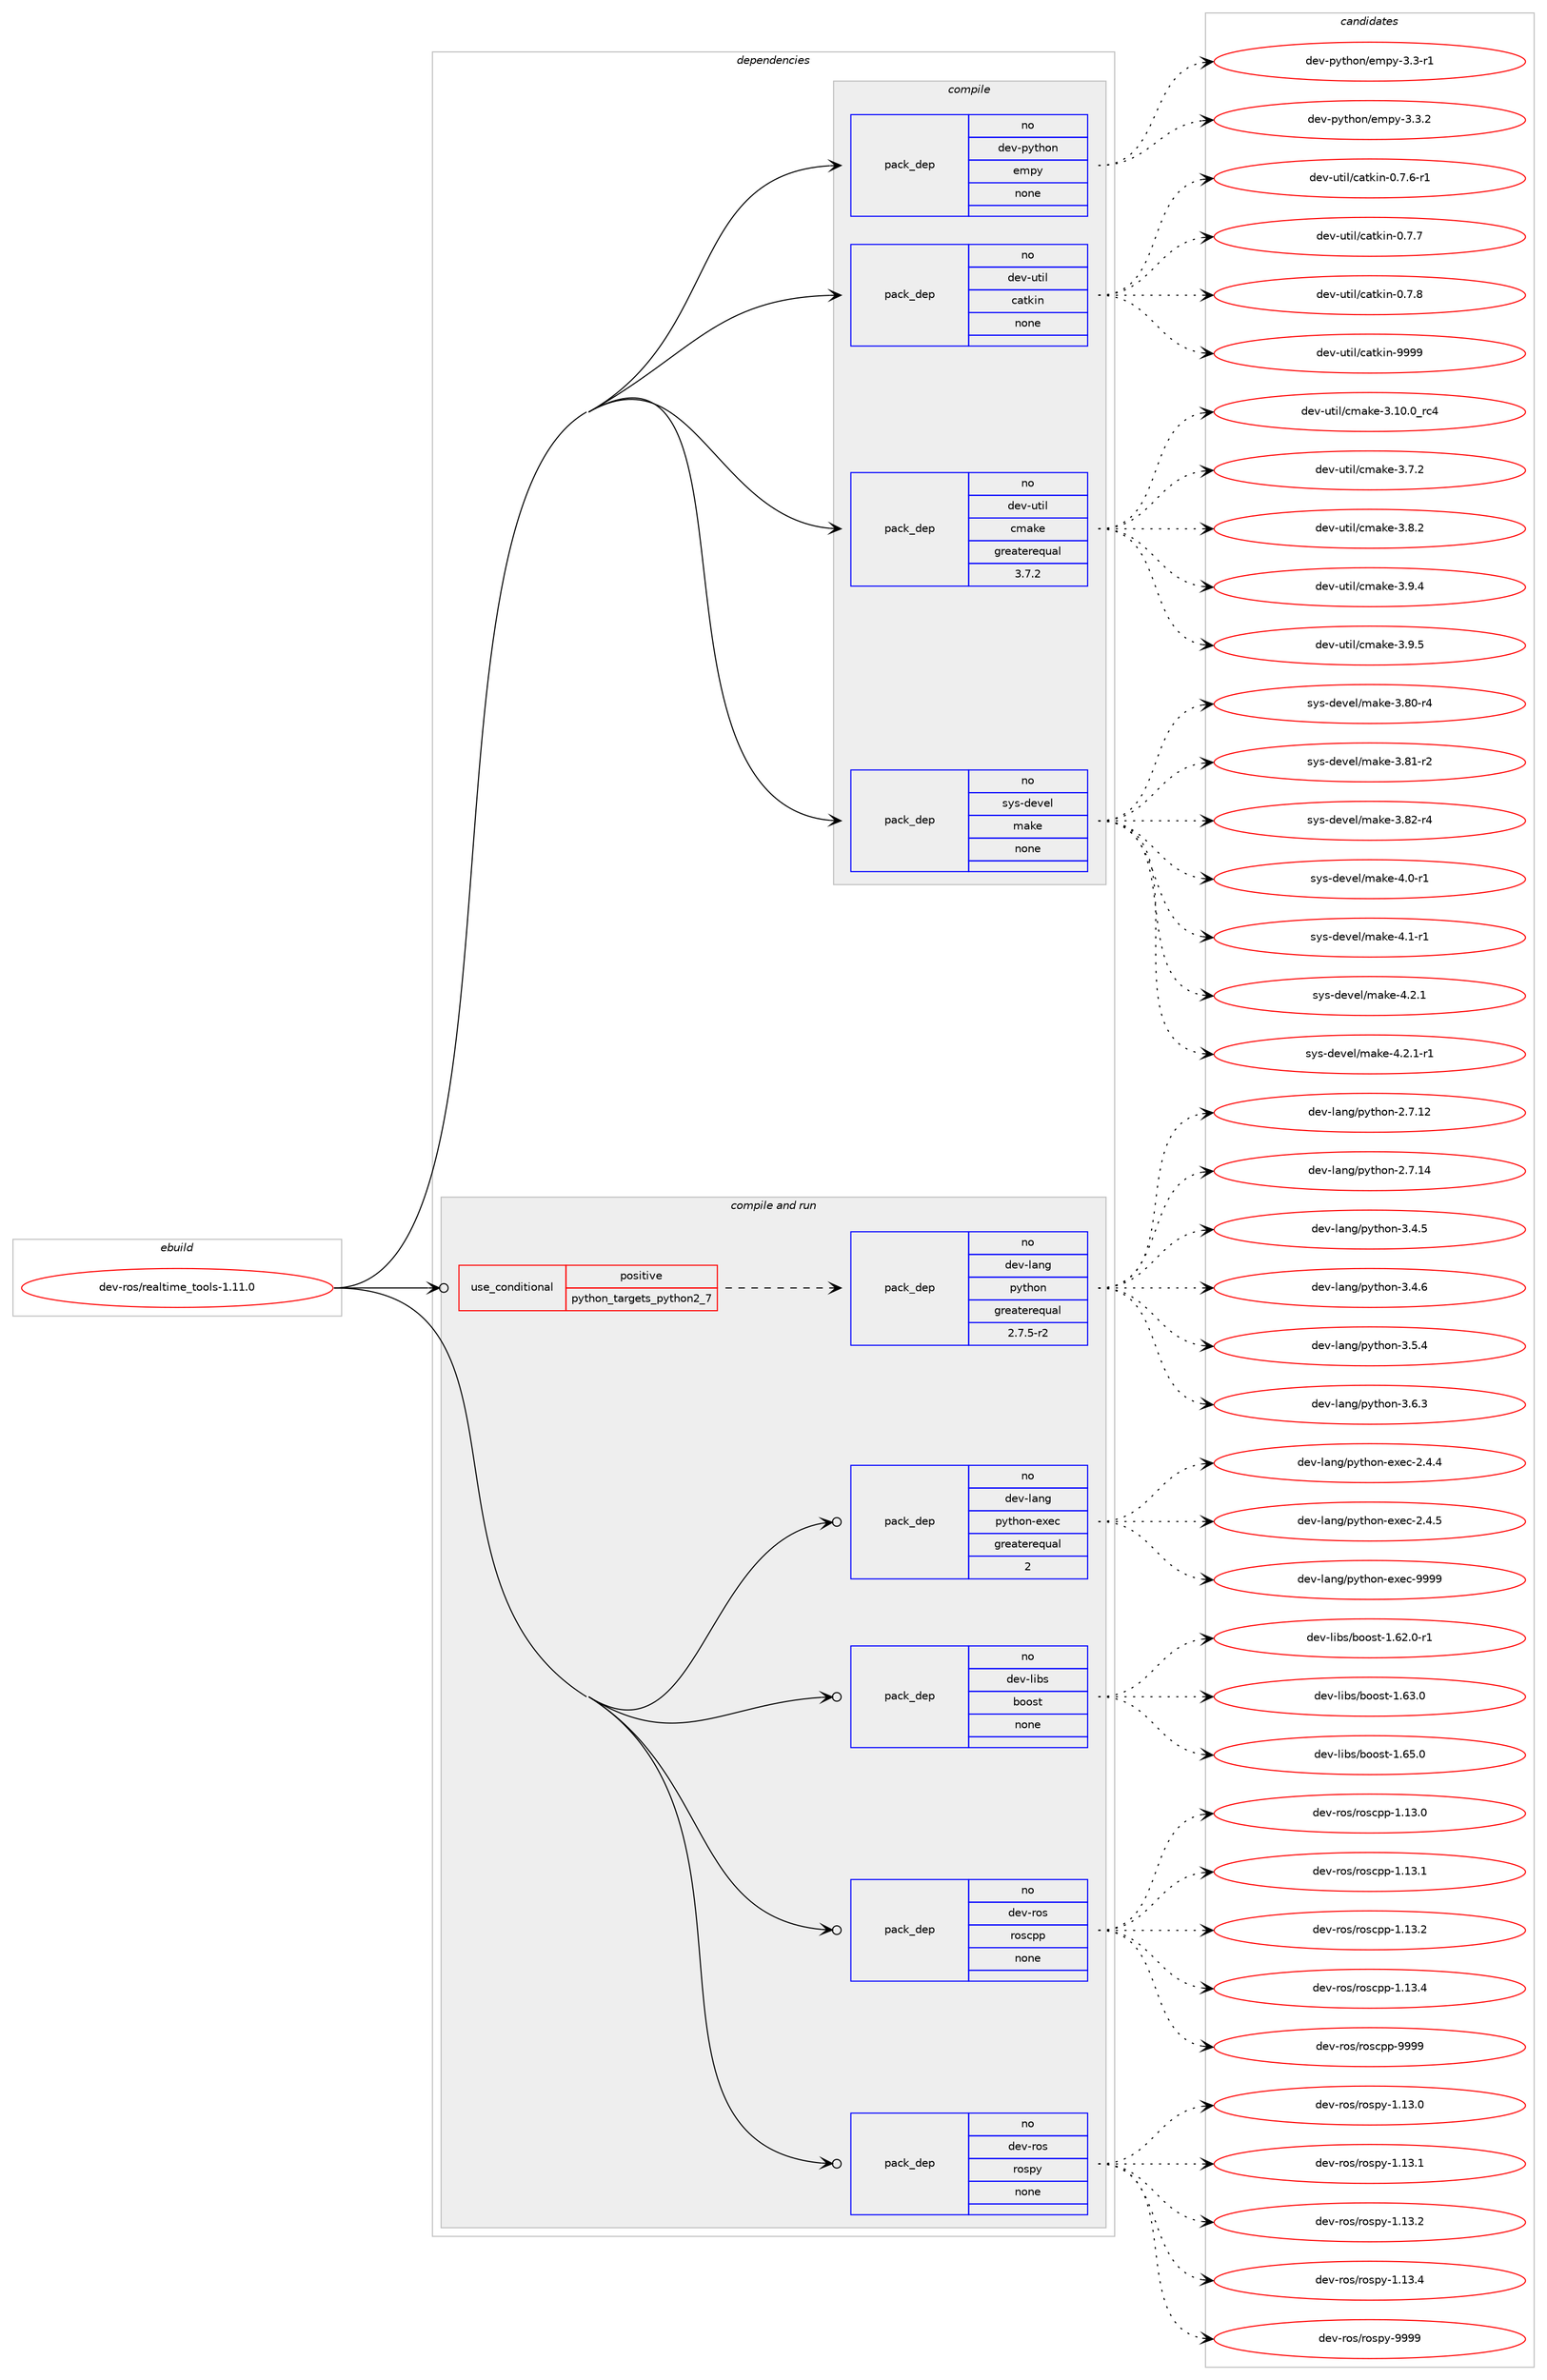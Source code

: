 digraph prolog {

# *************
# Graph options
# *************

newrank=true;
concentrate=true;
compound=true;
graph [rankdir=LR,fontname=Helvetica,fontsize=10,ranksep=1.5];#, ranksep=2.5, nodesep=0.2];
edge  [arrowhead=vee];
node  [fontname=Helvetica,fontsize=10];

# **********
# The ebuild
# **********

subgraph cluster_leftcol {
color=gray;
rank=same;
label=<<i>ebuild</i>>;
id [label="dev-ros/realtime_tools-1.11.0", color=red, width=4, href="../dev-ros/realtime_tools-1.11.0.svg"];
}

# ****************
# The dependencies
# ****************

subgraph cluster_midcol {
color=gray;
label=<<i>dependencies</i>>;
subgraph cluster_compile {
fillcolor="#eeeeee";
style=filled;
label=<<i>compile</i>>;
subgraph pack157168 {
dependency207383 [label=<<TABLE BORDER="0" CELLBORDER="1" CELLSPACING="0" CELLPADDING="4" WIDTH="220"><TR><TD ROWSPAN="6" CELLPADDING="30">pack_dep</TD></TR><TR><TD WIDTH="110">no</TD></TR><TR><TD>dev-python</TD></TR><TR><TD>empy</TD></TR><TR><TD>none</TD></TR><TR><TD></TD></TR></TABLE>>, shape=none, color=blue];
}
id:e -> dependency207383:w [weight=20,style="solid",arrowhead="vee"];
subgraph pack157169 {
dependency207384 [label=<<TABLE BORDER="0" CELLBORDER="1" CELLSPACING="0" CELLPADDING="4" WIDTH="220"><TR><TD ROWSPAN="6" CELLPADDING="30">pack_dep</TD></TR><TR><TD WIDTH="110">no</TD></TR><TR><TD>dev-util</TD></TR><TR><TD>catkin</TD></TR><TR><TD>none</TD></TR><TR><TD></TD></TR></TABLE>>, shape=none, color=blue];
}
id:e -> dependency207384:w [weight=20,style="solid",arrowhead="vee"];
subgraph pack157170 {
dependency207385 [label=<<TABLE BORDER="0" CELLBORDER="1" CELLSPACING="0" CELLPADDING="4" WIDTH="220"><TR><TD ROWSPAN="6" CELLPADDING="30">pack_dep</TD></TR><TR><TD WIDTH="110">no</TD></TR><TR><TD>dev-util</TD></TR><TR><TD>cmake</TD></TR><TR><TD>greaterequal</TD></TR><TR><TD>3.7.2</TD></TR></TABLE>>, shape=none, color=blue];
}
id:e -> dependency207385:w [weight=20,style="solid",arrowhead="vee"];
subgraph pack157171 {
dependency207386 [label=<<TABLE BORDER="0" CELLBORDER="1" CELLSPACING="0" CELLPADDING="4" WIDTH="220"><TR><TD ROWSPAN="6" CELLPADDING="30">pack_dep</TD></TR><TR><TD WIDTH="110">no</TD></TR><TR><TD>sys-devel</TD></TR><TR><TD>make</TD></TR><TR><TD>none</TD></TR><TR><TD></TD></TR></TABLE>>, shape=none, color=blue];
}
id:e -> dependency207386:w [weight=20,style="solid",arrowhead="vee"];
}
subgraph cluster_compileandrun {
fillcolor="#eeeeee";
style=filled;
label=<<i>compile and run</i>>;
subgraph cond46228 {
dependency207387 [label=<<TABLE BORDER="0" CELLBORDER="1" CELLSPACING="0" CELLPADDING="4"><TR><TD ROWSPAN="3" CELLPADDING="10">use_conditional</TD></TR><TR><TD>positive</TD></TR><TR><TD>python_targets_python2_7</TD></TR></TABLE>>, shape=none, color=red];
subgraph pack157172 {
dependency207388 [label=<<TABLE BORDER="0" CELLBORDER="1" CELLSPACING="0" CELLPADDING="4" WIDTH="220"><TR><TD ROWSPAN="6" CELLPADDING="30">pack_dep</TD></TR><TR><TD WIDTH="110">no</TD></TR><TR><TD>dev-lang</TD></TR><TR><TD>python</TD></TR><TR><TD>greaterequal</TD></TR><TR><TD>2.7.5-r2</TD></TR></TABLE>>, shape=none, color=blue];
}
dependency207387:e -> dependency207388:w [weight=20,style="dashed",arrowhead="vee"];
}
id:e -> dependency207387:w [weight=20,style="solid",arrowhead="odotvee"];
subgraph pack157173 {
dependency207389 [label=<<TABLE BORDER="0" CELLBORDER="1" CELLSPACING="0" CELLPADDING="4" WIDTH="220"><TR><TD ROWSPAN="6" CELLPADDING="30">pack_dep</TD></TR><TR><TD WIDTH="110">no</TD></TR><TR><TD>dev-lang</TD></TR><TR><TD>python-exec</TD></TR><TR><TD>greaterequal</TD></TR><TR><TD>2</TD></TR></TABLE>>, shape=none, color=blue];
}
id:e -> dependency207389:w [weight=20,style="solid",arrowhead="odotvee"];
subgraph pack157174 {
dependency207390 [label=<<TABLE BORDER="0" CELLBORDER="1" CELLSPACING="0" CELLPADDING="4" WIDTH="220"><TR><TD ROWSPAN="6" CELLPADDING="30">pack_dep</TD></TR><TR><TD WIDTH="110">no</TD></TR><TR><TD>dev-libs</TD></TR><TR><TD>boost</TD></TR><TR><TD>none</TD></TR><TR><TD></TD></TR></TABLE>>, shape=none, color=blue];
}
id:e -> dependency207390:w [weight=20,style="solid",arrowhead="odotvee"];
subgraph pack157175 {
dependency207391 [label=<<TABLE BORDER="0" CELLBORDER="1" CELLSPACING="0" CELLPADDING="4" WIDTH="220"><TR><TD ROWSPAN="6" CELLPADDING="30">pack_dep</TD></TR><TR><TD WIDTH="110">no</TD></TR><TR><TD>dev-ros</TD></TR><TR><TD>roscpp</TD></TR><TR><TD>none</TD></TR><TR><TD></TD></TR></TABLE>>, shape=none, color=blue];
}
id:e -> dependency207391:w [weight=20,style="solid",arrowhead="odotvee"];
subgraph pack157176 {
dependency207392 [label=<<TABLE BORDER="0" CELLBORDER="1" CELLSPACING="0" CELLPADDING="4" WIDTH="220"><TR><TD ROWSPAN="6" CELLPADDING="30">pack_dep</TD></TR><TR><TD WIDTH="110">no</TD></TR><TR><TD>dev-ros</TD></TR><TR><TD>rospy</TD></TR><TR><TD>none</TD></TR><TR><TD></TD></TR></TABLE>>, shape=none, color=blue];
}
id:e -> dependency207392:w [weight=20,style="solid",arrowhead="odotvee"];
}
subgraph cluster_run {
fillcolor="#eeeeee";
style=filled;
label=<<i>run</i>>;
}
}

# **************
# The candidates
# **************

subgraph cluster_choices {
rank=same;
color=gray;
label=<<i>candidates</i>>;

subgraph choice157168 {
color=black;
nodesep=1;
choice1001011184511212111610411111047101109112121455146514511449 [label="dev-python/empy-3.3-r1", color=red, width=4,href="../dev-python/empy-3.3-r1.svg"];
choice1001011184511212111610411111047101109112121455146514650 [label="dev-python/empy-3.3.2", color=red, width=4,href="../dev-python/empy-3.3.2.svg"];
dependency207383:e -> choice1001011184511212111610411111047101109112121455146514511449:w [style=dotted,weight="100"];
dependency207383:e -> choice1001011184511212111610411111047101109112121455146514650:w [style=dotted,weight="100"];
}
subgraph choice157169 {
color=black;
nodesep=1;
choice100101118451171161051084799971161071051104548465546544511449 [label="dev-util/catkin-0.7.6-r1", color=red, width=4,href="../dev-util/catkin-0.7.6-r1.svg"];
choice10010111845117116105108479997116107105110454846554655 [label="dev-util/catkin-0.7.7", color=red, width=4,href="../dev-util/catkin-0.7.7.svg"];
choice10010111845117116105108479997116107105110454846554656 [label="dev-util/catkin-0.7.8", color=red, width=4,href="../dev-util/catkin-0.7.8.svg"];
choice100101118451171161051084799971161071051104557575757 [label="dev-util/catkin-9999", color=red, width=4,href="../dev-util/catkin-9999.svg"];
dependency207384:e -> choice100101118451171161051084799971161071051104548465546544511449:w [style=dotted,weight="100"];
dependency207384:e -> choice10010111845117116105108479997116107105110454846554655:w [style=dotted,weight="100"];
dependency207384:e -> choice10010111845117116105108479997116107105110454846554656:w [style=dotted,weight="100"];
dependency207384:e -> choice100101118451171161051084799971161071051104557575757:w [style=dotted,weight="100"];
}
subgraph choice157170 {
color=black;
nodesep=1;
choice1001011184511711610510847991099710710145514649484648951149952 [label="dev-util/cmake-3.10.0_rc4", color=red, width=4,href="../dev-util/cmake-3.10.0_rc4.svg"];
choice10010111845117116105108479910997107101455146554650 [label="dev-util/cmake-3.7.2", color=red, width=4,href="../dev-util/cmake-3.7.2.svg"];
choice10010111845117116105108479910997107101455146564650 [label="dev-util/cmake-3.8.2", color=red, width=4,href="../dev-util/cmake-3.8.2.svg"];
choice10010111845117116105108479910997107101455146574652 [label="dev-util/cmake-3.9.4", color=red, width=4,href="../dev-util/cmake-3.9.4.svg"];
choice10010111845117116105108479910997107101455146574653 [label="dev-util/cmake-3.9.5", color=red, width=4,href="../dev-util/cmake-3.9.5.svg"];
dependency207385:e -> choice1001011184511711610510847991099710710145514649484648951149952:w [style=dotted,weight="100"];
dependency207385:e -> choice10010111845117116105108479910997107101455146554650:w [style=dotted,weight="100"];
dependency207385:e -> choice10010111845117116105108479910997107101455146564650:w [style=dotted,weight="100"];
dependency207385:e -> choice10010111845117116105108479910997107101455146574652:w [style=dotted,weight="100"];
dependency207385:e -> choice10010111845117116105108479910997107101455146574653:w [style=dotted,weight="100"];
}
subgraph choice157171 {
color=black;
nodesep=1;
choice11512111545100101118101108471099710710145514656484511452 [label="sys-devel/make-3.80-r4", color=red, width=4,href="../sys-devel/make-3.80-r4.svg"];
choice11512111545100101118101108471099710710145514656494511450 [label="sys-devel/make-3.81-r2", color=red, width=4,href="../sys-devel/make-3.81-r2.svg"];
choice11512111545100101118101108471099710710145514656504511452 [label="sys-devel/make-3.82-r4", color=red, width=4,href="../sys-devel/make-3.82-r4.svg"];
choice115121115451001011181011084710997107101455246484511449 [label="sys-devel/make-4.0-r1", color=red, width=4,href="../sys-devel/make-4.0-r1.svg"];
choice115121115451001011181011084710997107101455246494511449 [label="sys-devel/make-4.1-r1", color=red, width=4,href="../sys-devel/make-4.1-r1.svg"];
choice115121115451001011181011084710997107101455246504649 [label="sys-devel/make-4.2.1", color=red, width=4,href="../sys-devel/make-4.2.1.svg"];
choice1151211154510010111810110847109971071014552465046494511449 [label="sys-devel/make-4.2.1-r1", color=red, width=4,href="../sys-devel/make-4.2.1-r1.svg"];
dependency207386:e -> choice11512111545100101118101108471099710710145514656484511452:w [style=dotted,weight="100"];
dependency207386:e -> choice11512111545100101118101108471099710710145514656494511450:w [style=dotted,weight="100"];
dependency207386:e -> choice11512111545100101118101108471099710710145514656504511452:w [style=dotted,weight="100"];
dependency207386:e -> choice115121115451001011181011084710997107101455246484511449:w [style=dotted,weight="100"];
dependency207386:e -> choice115121115451001011181011084710997107101455246494511449:w [style=dotted,weight="100"];
dependency207386:e -> choice115121115451001011181011084710997107101455246504649:w [style=dotted,weight="100"];
dependency207386:e -> choice1151211154510010111810110847109971071014552465046494511449:w [style=dotted,weight="100"];
}
subgraph choice157172 {
color=black;
nodesep=1;
choice10010111845108971101034711212111610411111045504655464950 [label="dev-lang/python-2.7.12", color=red, width=4,href="../dev-lang/python-2.7.12.svg"];
choice10010111845108971101034711212111610411111045504655464952 [label="dev-lang/python-2.7.14", color=red, width=4,href="../dev-lang/python-2.7.14.svg"];
choice100101118451089711010347112121116104111110455146524653 [label="dev-lang/python-3.4.5", color=red, width=4,href="../dev-lang/python-3.4.5.svg"];
choice100101118451089711010347112121116104111110455146524654 [label="dev-lang/python-3.4.6", color=red, width=4,href="../dev-lang/python-3.4.6.svg"];
choice100101118451089711010347112121116104111110455146534652 [label="dev-lang/python-3.5.4", color=red, width=4,href="../dev-lang/python-3.5.4.svg"];
choice100101118451089711010347112121116104111110455146544651 [label="dev-lang/python-3.6.3", color=red, width=4,href="../dev-lang/python-3.6.3.svg"];
dependency207388:e -> choice10010111845108971101034711212111610411111045504655464950:w [style=dotted,weight="100"];
dependency207388:e -> choice10010111845108971101034711212111610411111045504655464952:w [style=dotted,weight="100"];
dependency207388:e -> choice100101118451089711010347112121116104111110455146524653:w [style=dotted,weight="100"];
dependency207388:e -> choice100101118451089711010347112121116104111110455146524654:w [style=dotted,weight="100"];
dependency207388:e -> choice100101118451089711010347112121116104111110455146534652:w [style=dotted,weight="100"];
dependency207388:e -> choice100101118451089711010347112121116104111110455146544651:w [style=dotted,weight="100"];
}
subgraph choice157173 {
color=black;
nodesep=1;
choice1001011184510897110103471121211161041111104510112010199455046524652 [label="dev-lang/python-exec-2.4.4", color=red, width=4,href="../dev-lang/python-exec-2.4.4.svg"];
choice1001011184510897110103471121211161041111104510112010199455046524653 [label="dev-lang/python-exec-2.4.5", color=red, width=4,href="../dev-lang/python-exec-2.4.5.svg"];
choice10010111845108971101034711212111610411111045101120101994557575757 [label="dev-lang/python-exec-9999", color=red, width=4,href="../dev-lang/python-exec-9999.svg"];
dependency207389:e -> choice1001011184510897110103471121211161041111104510112010199455046524652:w [style=dotted,weight="100"];
dependency207389:e -> choice1001011184510897110103471121211161041111104510112010199455046524653:w [style=dotted,weight="100"];
dependency207389:e -> choice10010111845108971101034711212111610411111045101120101994557575757:w [style=dotted,weight="100"];
}
subgraph choice157174 {
color=black;
nodesep=1;
choice10010111845108105981154798111111115116454946545046484511449 [label="dev-libs/boost-1.62.0-r1", color=red, width=4,href="../dev-libs/boost-1.62.0-r1.svg"];
choice1001011184510810598115479811111111511645494654514648 [label="dev-libs/boost-1.63.0", color=red, width=4,href="../dev-libs/boost-1.63.0.svg"];
choice1001011184510810598115479811111111511645494654534648 [label="dev-libs/boost-1.65.0", color=red, width=4,href="../dev-libs/boost-1.65.0.svg"];
dependency207390:e -> choice10010111845108105981154798111111115116454946545046484511449:w [style=dotted,weight="100"];
dependency207390:e -> choice1001011184510810598115479811111111511645494654514648:w [style=dotted,weight="100"];
dependency207390:e -> choice1001011184510810598115479811111111511645494654534648:w [style=dotted,weight="100"];
}
subgraph choice157175 {
color=black;
nodesep=1;
choice10010111845114111115471141111159911211245494649514648 [label="dev-ros/roscpp-1.13.0", color=red, width=4,href="../dev-ros/roscpp-1.13.0.svg"];
choice10010111845114111115471141111159911211245494649514649 [label="dev-ros/roscpp-1.13.1", color=red, width=4,href="../dev-ros/roscpp-1.13.1.svg"];
choice10010111845114111115471141111159911211245494649514650 [label="dev-ros/roscpp-1.13.2", color=red, width=4,href="../dev-ros/roscpp-1.13.2.svg"];
choice10010111845114111115471141111159911211245494649514652 [label="dev-ros/roscpp-1.13.4", color=red, width=4,href="../dev-ros/roscpp-1.13.4.svg"];
choice1001011184511411111547114111115991121124557575757 [label="dev-ros/roscpp-9999", color=red, width=4,href="../dev-ros/roscpp-9999.svg"];
dependency207391:e -> choice10010111845114111115471141111159911211245494649514648:w [style=dotted,weight="100"];
dependency207391:e -> choice10010111845114111115471141111159911211245494649514649:w [style=dotted,weight="100"];
dependency207391:e -> choice10010111845114111115471141111159911211245494649514650:w [style=dotted,weight="100"];
dependency207391:e -> choice10010111845114111115471141111159911211245494649514652:w [style=dotted,weight="100"];
dependency207391:e -> choice1001011184511411111547114111115991121124557575757:w [style=dotted,weight="100"];
}
subgraph choice157176 {
color=black;
nodesep=1;
choice100101118451141111154711411111511212145494649514648 [label="dev-ros/rospy-1.13.0", color=red, width=4,href="../dev-ros/rospy-1.13.0.svg"];
choice100101118451141111154711411111511212145494649514649 [label="dev-ros/rospy-1.13.1", color=red, width=4,href="../dev-ros/rospy-1.13.1.svg"];
choice100101118451141111154711411111511212145494649514650 [label="dev-ros/rospy-1.13.2", color=red, width=4,href="../dev-ros/rospy-1.13.2.svg"];
choice100101118451141111154711411111511212145494649514652 [label="dev-ros/rospy-1.13.4", color=red, width=4,href="../dev-ros/rospy-1.13.4.svg"];
choice10010111845114111115471141111151121214557575757 [label="dev-ros/rospy-9999", color=red, width=4,href="../dev-ros/rospy-9999.svg"];
dependency207392:e -> choice100101118451141111154711411111511212145494649514648:w [style=dotted,weight="100"];
dependency207392:e -> choice100101118451141111154711411111511212145494649514649:w [style=dotted,weight="100"];
dependency207392:e -> choice100101118451141111154711411111511212145494649514650:w [style=dotted,weight="100"];
dependency207392:e -> choice100101118451141111154711411111511212145494649514652:w [style=dotted,weight="100"];
dependency207392:e -> choice10010111845114111115471141111151121214557575757:w [style=dotted,weight="100"];
}
}

}
